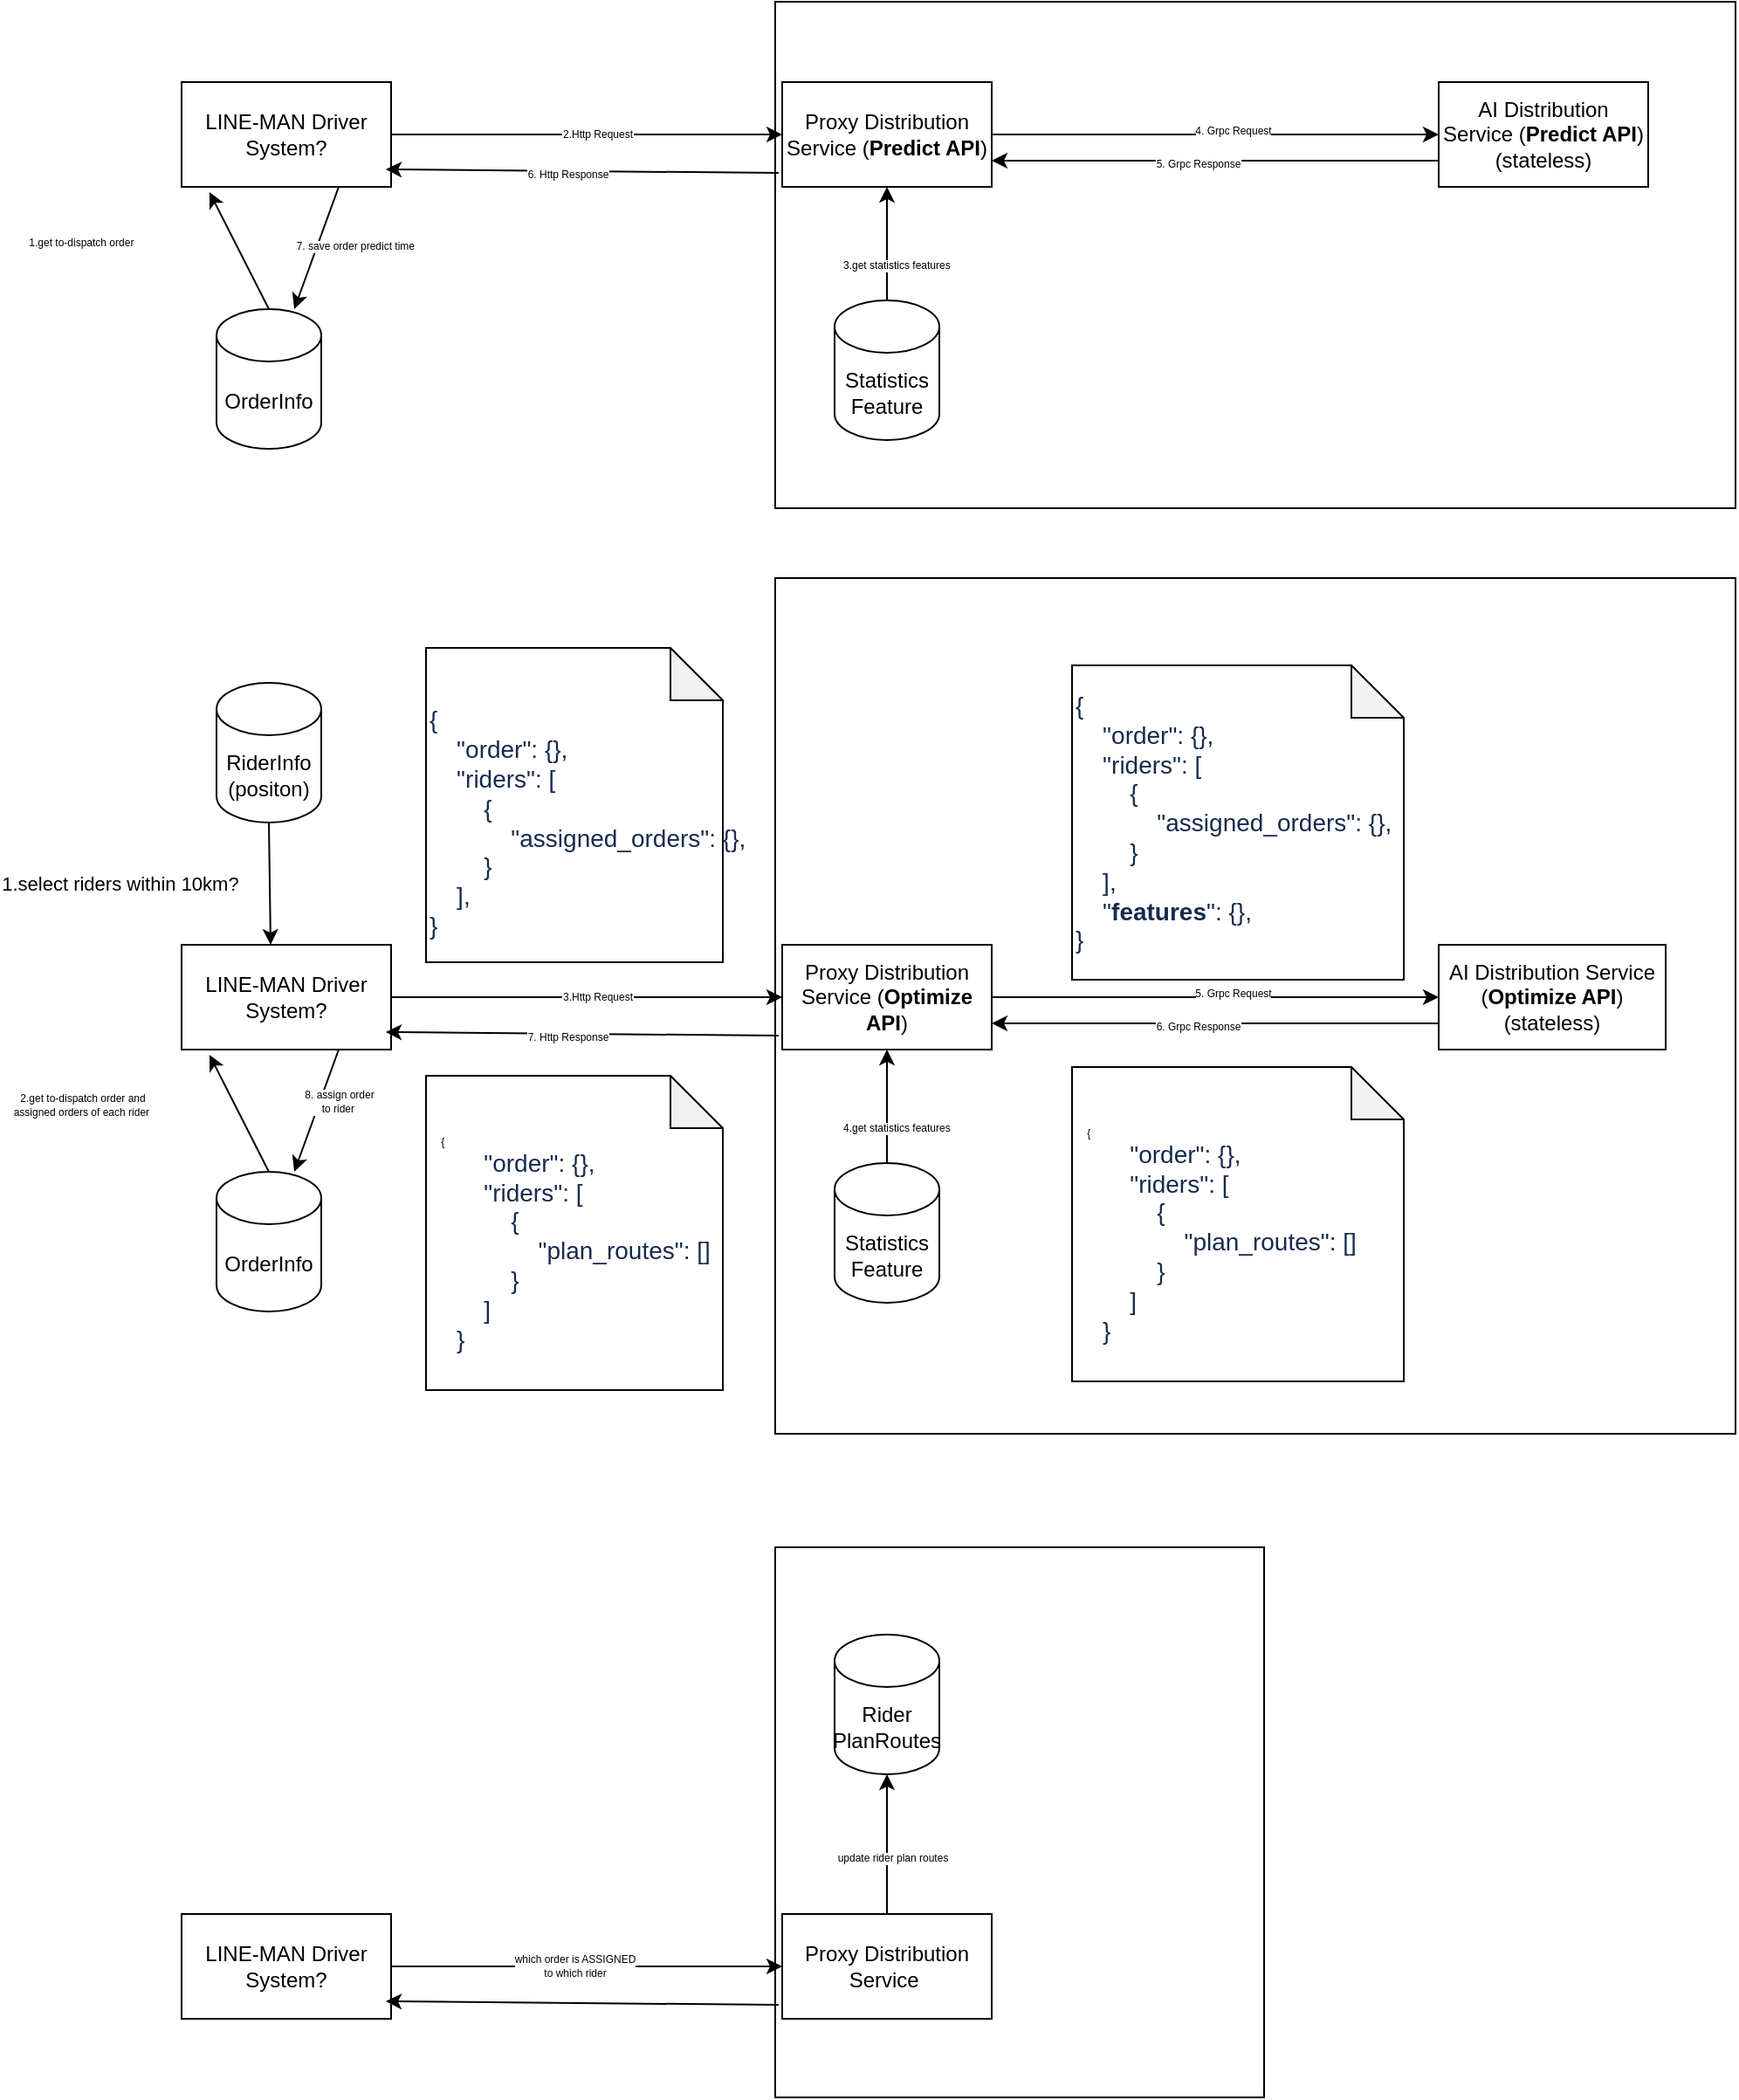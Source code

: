 <mxfile version="15.8.2" type="github">
  <diagram id="UrERXHZdIGTIm_CbAjfe" name="Page-1">
    <mxGraphModel dx="2253" dy="1841" grid="1" gridSize="10" guides="1" tooltips="1" connect="1" arrows="1" fold="1" page="1" pageScale="1" pageWidth="827" pageHeight="1169" math="0" shadow="0">
      <root>
        <mxCell id="0" />
        <mxCell id="1" parent="0" />
        <mxCell id="cH-sBmM9aZV_j8s1_zVg-36" value="" style="rounded=0;whiteSpace=wrap;html=1;fontSize=6;align=left;" parent="1" vertex="1">
          <mxGeometry x="290" y="30" width="550" height="490" as="geometry" />
        </mxCell>
        <mxCell id="cH-sBmM9aZV_j8s1_zVg-25" value="" style="shape=note;whiteSpace=wrap;html=1;backgroundOutline=1;darkOpacity=0.05;fontSize=6;align=left;" parent="1" vertex="1">
          <mxGeometry x="90" y="70" width="170" height="180" as="geometry" />
        </mxCell>
        <mxCell id="cH-sBmM9aZV_j8s1_zVg-1" value="AI Distribution Service (&lt;b&gt;Optimize API&lt;/b&gt;)&lt;br&gt;(stateless)" style="rounded=0;whiteSpace=wrap;html=1;" parent="1" vertex="1">
          <mxGeometry x="670" y="240" width="130" height="60" as="geometry" />
        </mxCell>
        <mxCell id="cH-sBmM9aZV_j8s1_zVg-2" value="Proxy Distribution Service (&lt;b&gt;Optimize API&lt;/b&gt;)" style="rounded=0;whiteSpace=wrap;html=1;" parent="1" vertex="1">
          <mxGeometry x="294" y="240" width="120" height="60" as="geometry" />
        </mxCell>
        <mxCell id="cH-sBmM9aZV_j8s1_zVg-3" value="LINE-MAN Driver System?" style="rounded=0;whiteSpace=wrap;html=1;" parent="1" vertex="1">
          <mxGeometry x="-50" y="240" width="120" height="60" as="geometry" />
        </mxCell>
        <mxCell id="cH-sBmM9aZV_j8s1_zVg-4" value="OrderInfo" style="shape=cylinder3;whiteSpace=wrap;html=1;boundedLbl=1;backgroundOutline=1;size=15;" parent="1" vertex="1">
          <mxGeometry x="-30" y="370" width="60" height="80" as="geometry" />
        </mxCell>
        <mxCell id="cH-sBmM9aZV_j8s1_zVg-5" value="" style="endArrow=classic;html=1;rounded=0;exitX=0.5;exitY=0;exitDx=0;exitDy=0;exitPerimeter=0;entryX=0.133;entryY=1.05;entryDx=0;entryDy=0;entryPerimeter=0;" parent="1" source="cH-sBmM9aZV_j8s1_zVg-4" target="cH-sBmM9aZV_j8s1_zVg-3" edge="1">
          <mxGeometry width="50" height="50" relative="1" as="geometry">
            <mxPoint x="390" y="360" as="sourcePoint" />
            <mxPoint y="300" as="targetPoint" />
          </mxGeometry>
        </mxCell>
        <mxCell id="cH-sBmM9aZV_j8s1_zVg-15" value="2.get to-dispatch order and &lt;br&gt;assigned orders of each rider&amp;nbsp;" style="edgeLabel;html=1;align=center;verticalAlign=middle;resizable=0;points=[];fontSize=6;" parent="cH-sBmM9aZV_j8s1_zVg-5" vertex="1" connectable="0">
          <mxGeometry x="0.014" y="-1" relative="1" as="geometry">
            <mxPoint x="-91" y="-4" as="offset" />
          </mxGeometry>
        </mxCell>
        <mxCell id="cH-sBmM9aZV_j8s1_zVg-6" value="RiderInfo&lt;br&gt;(positon)" style="shape=cylinder3;whiteSpace=wrap;html=1;boundedLbl=1;backgroundOutline=1;size=15;" parent="1" vertex="1">
          <mxGeometry x="-30" y="90" width="60" height="80" as="geometry" />
        </mxCell>
        <mxCell id="cH-sBmM9aZV_j8s1_zVg-7" value="" style="endArrow=classic;html=1;rounded=0;exitX=0.5;exitY=1;exitDx=0;exitDy=0;exitPerimeter=0;entryX=0.425;entryY=0;entryDx=0;entryDy=0;entryPerimeter=0;" parent="1" source="cH-sBmM9aZV_j8s1_zVg-6" target="cH-sBmM9aZV_j8s1_zVg-3" edge="1">
          <mxGeometry width="50" height="50" relative="1" as="geometry">
            <mxPoint x="20" y="380" as="sourcePoint" />
            <mxPoint x="90" y="280" as="targetPoint" />
          </mxGeometry>
        </mxCell>
        <mxCell id="cH-sBmM9aZV_j8s1_zVg-8" value="1.select riders within 10km?&amp;nbsp;" style="edgeLabel;html=1;align=center;verticalAlign=middle;resizable=0;points=[];" parent="cH-sBmM9aZV_j8s1_zVg-7" vertex="1" connectable="0">
          <mxGeometry x="-0.01" relative="1" as="geometry">
            <mxPoint x="-85" as="offset" />
          </mxGeometry>
        </mxCell>
        <mxCell id="cH-sBmM9aZV_j8s1_zVg-9" value="Statistics Feature" style="shape=cylinder3;whiteSpace=wrap;html=1;boundedLbl=1;backgroundOutline=1;size=15;" parent="1" vertex="1">
          <mxGeometry x="324" y="365" width="60" height="80" as="geometry" />
        </mxCell>
        <mxCell id="cH-sBmM9aZV_j8s1_zVg-11" value="" style="endArrow=classic;html=1;rounded=0;exitX=1;exitY=0.5;exitDx=0;exitDy=0;" parent="1" source="cH-sBmM9aZV_j8s1_zVg-2" target="cH-sBmM9aZV_j8s1_zVg-1" edge="1">
          <mxGeometry width="50" height="50" relative="1" as="geometry">
            <mxPoint x="530" y="230" as="sourcePoint" />
            <mxPoint x="580" y="180" as="targetPoint" />
          </mxGeometry>
        </mxCell>
        <mxCell id="cH-sBmM9aZV_j8s1_zVg-21" value="5. Grpc Request" style="edgeLabel;html=1;align=center;verticalAlign=middle;resizable=0;points=[];fontSize=6;" parent="cH-sBmM9aZV_j8s1_zVg-11" vertex="1" connectable="0">
          <mxGeometry x="0.08" y="2" relative="1" as="geometry">
            <mxPoint as="offset" />
          </mxGeometry>
        </mxCell>
        <mxCell id="cH-sBmM9aZV_j8s1_zVg-14" value="" style="endArrow=classic;html=1;rounded=0;exitX=1;exitY=0.5;exitDx=0;exitDy=0;" parent="1" source="cH-sBmM9aZV_j8s1_zVg-3" target="cH-sBmM9aZV_j8s1_zVg-2" edge="1">
          <mxGeometry width="50" height="50" relative="1" as="geometry">
            <mxPoint x="460" y="280" as="sourcePoint" />
            <mxPoint x="660" y="280" as="targetPoint" />
          </mxGeometry>
        </mxCell>
        <mxCell id="cH-sBmM9aZV_j8s1_zVg-16" value="3.Http Request" style="edgeLabel;html=1;align=center;verticalAlign=middle;resizable=0;points=[];fontSize=6;" parent="cH-sBmM9aZV_j8s1_zVg-14" vertex="1" connectable="0">
          <mxGeometry x="0.05" relative="1" as="geometry">
            <mxPoint as="offset" />
          </mxGeometry>
        </mxCell>
        <mxCell id="cH-sBmM9aZV_j8s1_zVg-19" value="" style="endArrow=classic;html=1;rounded=0;exitX=0.5;exitY=0;exitDx=0;exitDy=0;exitPerimeter=0;entryX=0.5;entryY=1;entryDx=0;entryDy=0;" parent="1" source="cH-sBmM9aZV_j8s1_zVg-9" target="cH-sBmM9aZV_j8s1_zVg-2" edge="1">
          <mxGeometry width="50" height="50" relative="1" as="geometry">
            <mxPoint x="350" y="380" as="sourcePoint" />
            <mxPoint x="390" y="300" as="targetPoint" />
          </mxGeometry>
        </mxCell>
        <mxCell id="cH-sBmM9aZV_j8s1_zVg-39" value="4.get statistics features&amp;nbsp;" style="edgeLabel;html=1;align=center;verticalAlign=middle;resizable=0;points=[];fontSize=6;" parent="cH-sBmM9aZV_j8s1_zVg-19" vertex="1" connectable="0">
          <mxGeometry x="-0.021" y="3" relative="1" as="geometry">
            <mxPoint x="9" y="12" as="offset" />
          </mxGeometry>
        </mxCell>
        <mxCell id="cH-sBmM9aZV_j8s1_zVg-22" value="" style="shape=note;whiteSpace=wrap;html=1;backgroundOutline=1;darkOpacity=0.05;fontSize=6;align=left;" parent="1" vertex="1">
          <mxGeometry x="460" y="80" width="190" height="180" as="geometry" />
        </mxCell>
        <mxCell id="cH-sBmM9aZV_j8s1_zVg-13" value="&lt;div&gt;&lt;font color=&quot;#172b4d&quot;&gt;&lt;span style=&quot;font-size: 14px&quot;&gt;{&lt;/span&gt;&lt;/font&gt;&lt;/div&gt;&lt;div&gt;&lt;font color=&quot;#172b4d&quot;&gt;&lt;span style=&quot;font-size: 14px&quot;&gt;&amp;nbsp; &amp;nbsp; &quot;order&quot;: {},&lt;/span&gt;&lt;/font&gt;&lt;/div&gt;&lt;div&gt;&lt;font color=&quot;#172b4d&quot;&gt;&lt;span style=&quot;font-size: 14px&quot;&gt;&amp;nbsp; &amp;nbsp; &quot;riders&quot;: [&lt;/span&gt;&lt;/font&gt;&lt;/div&gt;&lt;div&gt;&lt;font color=&quot;#172b4d&quot;&gt;&lt;span style=&quot;font-size: 14px&quot;&gt;&amp;nbsp; &amp;nbsp; &amp;nbsp; &amp;nbsp; {&lt;/span&gt;&lt;/font&gt;&lt;/div&gt;&lt;div&gt;&lt;font color=&quot;#172b4d&quot;&gt;&lt;span style=&quot;font-size: 14px&quot;&gt;&amp;nbsp; &amp;nbsp; &amp;nbsp; &amp;nbsp; &amp;nbsp; &amp;nbsp; &quot;assigned_orders&quot;: {},&lt;/span&gt;&lt;/font&gt;&lt;/div&gt;&lt;div&gt;&lt;font color=&quot;#172b4d&quot;&gt;&lt;span style=&quot;font-size: 14px&quot;&gt;&amp;nbsp; &amp;nbsp; &amp;nbsp; &amp;nbsp; }&lt;/span&gt;&lt;/font&gt;&lt;/div&gt;&lt;div&gt;&lt;font color=&quot;#172b4d&quot;&gt;&lt;span style=&quot;font-size: 14px&quot;&gt;&amp;nbsp; &amp;nbsp; ],&lt;/span&gt;&lt;/font&gt;&lt;/div&gt;&lt;div&gt;&lt;font color=&quot;#172b4d&quot;&gt;&lt;span style=&quot;font-size: 14px&quot;&gt;&amp;nbsp; &amp;nbsp; &quot;&lt;b&gt;features&lt;/b&gt;&quot;: {},&lt;/span&gt;&lt;/font&gt;&lt;/div&gt;&lt;div&gt;&lt;font color=&quot;#172b4d&quot;&gt;&lt;span style=&quot;font-size: 14px&quot;&gt;}&lt;/span&gt;&lt;/font&gt;&lt;/div&gt;" style="text;html=1;strokeColor=none;fillColor=none;align=left;verticalAlign=middle;whiteSpace=wrap;rounded=0;fontSize=6;" parent="1" vertex="1">
          <mxGeometry x="460" y="80" width="210" height="180" as="geometry" />
        </mxCell>
        <mxCell id="cH-sBmM9aZV_j8s1_zVg-23" value="&lt;div&gt;&lt;font color=&quot;#172b4d&quot;&gt;&lt;span style=&quot;font-size: 14px&quot;&gt;{&lt;/span&gt;&lt;/font&gt;&lt;/div&gt;&lt;div&gt;&lt;font color=&quot;#172b4d&quot;&gt;&lt;span style=&quot;font-size: 14px&quot;&gt;&amp;nbsp; &amp;nbsp; &quot;order&quot;: {},&lt;/span&gt;&lt;/font&gt;&lt;/div&gt;&lt;div&gt;&lt;font color=&quot;#172b4d&quot;&gt;&lt;span style=&quot;font-size: 14px&quot;&gt;&amp;nbsp; &amp;nbsp; &quot;riders&quot;: [&lt;/span&gt;&lt;/font&gt;&lt;/div&gt;&lt;div&gt;&lt;font color=&quot;#172b4d&quot;&gt;&lt;span style=&quot;font-size: 14px&quot;&gt;&amp;nbsp; &amp;nbsp; &amp;nbsp; &amp;nbsp; {&lt;/span&gt;&lt;/font&gt;&lt;/div&gt;&lt;div&gt;&lt;font color=&quot;#172b4d&quot;&gt;&lt;span style=&quot;font-size: 14px&quot;&gt;&amp;nbsp; &amp;nbsp; &amp;nbsp; &amp;nbsp; &amp;nbsp; &amp;nbsp; &quot;assigned_orders&quot;: {},&lt;/span&gt;&lt;/font&gt;&lt;/div&gt;&lt;div&gt;&lt;font color=&quot;#172b4d&quot;&gt;&lt;span style=&quot;font-size: 14px&quot;&gt;&amp;nbsp; &amp;nbsp; &amp;nbsp; &amp;nbsp; }&lt;/span&gt;&lt;/font&gt;&lt;/div&gt;&lt;div&gt;&lt;font color=&quot;#172b4d&quot;&gt;&lt;span style=&quot;font-size: 14px&quot;&gt;&amp;nbsp; &amp;nbsp; ],&lt;/span&gt;&lt;/font&gt;&lt;/div&gt;&lt;div&gt;&lt;font color=&quot;#172b4d&quot;&gt;&lt;span style=&quot;font-size: 14px&quot;&gt;}&lt;/span&gt;&lt;/font&gt;&lt;/div&gt;" style="text;html=1;strokeColor=none;fillColor=none;align=left;verticalAlign=middle;whiteSpace=wrap;rounded=0;fontSize=6;" parent="1" vertex="1">
          <mxGeometry x="90" y="80" width="190" height="180" as="geometry" />
        </mxCell>
        <mxCell id="cH-sBmM9aZV_j8s1_zVg-26" value="" style="endArrow=classic;html=1;rounded=0;entryX=1;entryY=0.75;entryDx=0;entryDy=0;exitX=0;exitY=0.75;exitDx=0;exitDy=0;" parent="1" source="cH-sBmM9aZV_j8s1_zVg-1" target="cH-sBmM9aZV_j8s1_zVg-2" edge="1">
          <mxGeometry width="50" height="50" relative="1" as="geometry">
            <mxPoint x="710" y="380" as="sourcePoint" />
            <mxPoint x="680" y="280" as="targetPoint" />
          </mxGeometry>
        </mxCell>
        <mxCell id="cH-sBmM9aZV_j8s1_zVg-27" value="6. Grpc Response" style="edgeLabel;html=1;align=center;verticalAlign=middle;resizable=0;points=[];fontSize=6;" parent="cH-sBmM9aZV_j8s1_zVg-26" vertex="1" connectable="0">
          <mxGeometry x="0.08" y="2" relative="1" as="geometry">
            <mxPoint as="offset" />
          </mxGeometry>
        </mxCell>
        <mxCell id="cH-sBmM9aZV_j8s1_zVg-28" value="" style="shape=note;whiteSpace=wrap;html=1;backgroundOutline=1;darkOpacity=0.05;fontSize=6;align=left;" parent="1" vertex="1">
          <mxGeometry x="460" y="310" width="190" height="180" as="geometry" />
        </mxCell>
        <mxCell id="cH-sBmM9aZV_j8s1_zVg-29" value="&lt;div&gt;&amp;nbsp; &amp;nbsp; {&lt;/div&gt;&lt;div&gt;&lt;font color=&quot;#172b4d&quot;&gt;&lt;span style=&quot;font-size: 14px&quot;&gt;&amp;nbsp; &amp;nbsp; &amp;nbsp; &amp;nbsp; &quot;order&quot;: {},&lt;/span&gt;&lt;/font&gt;&lt;/div&gt;&lt;div&gt;&lt;font color=&quot;#172b4d&quot;&gt;&lt;span style=&quot;font-size: 14px&quot;&gt;&amp;nbsp; &amp;nbsp; &amp;nbsp; &amp;nbsp; &quot;riders&quot;: [&lt;/span&gt;&lt;/font&gt;&lt;/div&gt;&lt;div&gt;&lt;font color=&quot;#172b4d&quot;&gt;&lt;span style=&quot;font-size: 14px&quot;&gt;&amp;nbsp; &amp;nbsp; &amp;nbsp; &amp;nbsp; &amp;nbsp; &amp;nbsp; {&lt;/span&gt;&lt;/font&gt;&lt;/div&gt;&lt;div&gt;&lt;font color=&quot;#172b4d&quot;&gt;&lt;span style=&quot;font-size: 14px&quot;&gt;&amp;nbsp; &amp;nbsp; &amp;nbsp; &amp;nbsp; &amp;nbsp; &amp;nbsp; &amp;nbsp; &amp;nbsp; &quot;plan_routes&quot;: []&lt;/span&gt;&lt;/font&gt;&lt;/div&gt;&lt;div&gt;&lt;font color=&quot;#172b4d&quot;&gt;&lt;span style=&quot;font-size: 14px&quot;&gt;&amp;nbsp; &amp;nbsp; &amp;nbsp; &amp;nbsp; &amp;nbsp; &amp;nbsp; }&lt;/span&gt;&lt;/font&gt;&lt;/div&gt;&lt;div&gt;&lt;font color=&quot;#172b4d&quot;&gt;&lt;span style=&quot;font-size: 14px&quot;&gt;&amp;nbsp; &amp;nbsp; &amp;nbsp; &amp;nbsp; ]&lt;/span&gt;&lt;/font&gt;&lt;/div&gt;&lt;div&gt;&lt;font color=&quot;#172b4d&quot;&gt;&lt;span style=&quot;font-size: 14px&quot;&gt;&amp;nbsp; &amp;nbsp; }&lt;/span&gt;&lt;/font&gt;&lt;/div&gt;&lt;div&gt;&lt;br&gt;&lt;/div&gt;" style="text;html=1;strokeColor=none;fillColor=none;align=left;verticalAlign=middle;whiteSpace=wrap;rounded=0;fontSize=6;" parent="1" vertex="1">
          <mxGeometry x="460" y="320" width="210" height="180" as="geometry" />
        </mxCell>
        <mxCell id="cH-sBmM9aZV_j8s1_zVg-30" value="" style="endArrow=classic;html=1;rounded=0;entryX=1;entryY=0.75;entryDx=0;entryDy=0;exitX=-0.017;exitY=0.867;exitDx=0;exitDy=0;exitPerimeter=0;" parent="1" source="cH-sBmM9aZV_j8s1_zVg-2" edge="1">
          <mxGeometry width="50" height="50" relative="1" as="geometry">
            <mxPoint x="290" y="290" as="sourcePoint" />
            <mxPoint x="67" y="290" as="targetPoint" />
          </mxGeometry>
        </mxCell>
        <mxCell id="cH-sBmM9aZV_j8s1_zVg-31" value="7. Http Response" style="edgeLabel;html=1;align=center;verticalAlign=middle;resizable=0;points=[];fontSize=6;" parent="cH-sBmM9aZV_j8s1_zVg-30" vertex="1" connectable="0">
          <mxGeometry x="0.08" y="2" relative="1" as="geometry">
            <mxPoint as="offset" />
          </mxGeometry>
        </mxCell>
        <mxCell id="cH-sBmM9aZV_j8s1_zVg-32" value="" style="shape=note;whiteSpace=wrap;html=1;backgroundOutline=1;darkOpacity=0.05;fontSize=6;align=left;" parent="1" vertex="1">
          <mxGeometry x="90" y="315" width="170" height="180" as="geometry" />
        </mxCell>
        <mxCell id="cH-sBmM9aZV_j8s1_zVg-33" value="&lt;div&gt;&amp;nbsp; &amp;nbsp; {&lt;/div&gt;&lt;div&gt;&lt;font color=&quot;#172b4d&quot;&gt;&lt;span style=&quot;font-size: 14px&quot;&gt;&amp;nbsp; &amp;nbsp; &amp;nbsp; &amp;nbsp; &quot;order&quot;: {},&lt;/span&gt;&lt;/font&gt;&lt;/div&gt;&lt;div&gt;&lt;font color=&quot;#172b4d&quot;&gt;&lt;span style=&quot;font-size: 14px&quot;&gt;&amp;nbsp; &amp;nbsp; &amp;nbsp; &amp;nbsp; &quot;riders&quot;: [&lt;/span&gt;&lt;/font&gt;&lt;/div&gt;&lt;div&gt;&lt;font color=&quot;#172b4d&quot;&gt;&lt;span style=&quot;font-size: 14px&quot;&gt;&amp;nbsp; &amp;nbsp; &amp;nbsp; &amp;nbsp; &amp;nbsp; &amp;nbsp; {&lt;/span&gt;&lt;/font&gt;&lt;/div&gt;&lt;div&gt;&lt;font color=&quot;#172b4d&quot;&gt;&lt;span style=&quot;font-size: 14px&quot;&gt;&amp;nbsp; &amp;nbsp; &amp;nbsp; &amp;nbsp; &amp;nbsp; &amp;nbsp; &amp;nbsp; &amp;nbsp; &quot;plan_routes&quot;: []&lt;/span&gt;&lt;/font&gt;&lt;/div&gt;&lt;div&gt;&lt;font color=&quot;#172b4d&quot;&gt;&lt;span style=&quot;font-size: 14px&quot;&gt;&amp;nbsp; &amp;nbsp; &amp;nbsp; &amp;nbsp; &amp;nbsp; &amp;nbsp; }&lt;/span&gt;&lt;/font&gt;&lt;/div&gt;&lt;div&gt;&lt;font color=&quot;#172b4d&quot;&gt;&lt;span style=&quot;font-size: 14px&quot;&gt;&amp;nbsp; &amp;nbsp; &amp;nbsp; &amp;nbsp; ]&lt;/span&gt;&lt;/font&gt;&lt;/div&gt;&lt;div&gt;&lt;font color=&quot;#172b4d&quot;&gt;&lt;span style=&quot;font-size: 14px&quot;&gt;&amp;nbsp; &amp;nbsp; }&lt;/span&gt;&lt;/font&gt;&lt;/div&gt;&lt;div&gt;&lt;br&gt;&lt;/div&gt;" style="text;html=1;strokeColor=none;fillColor=none;align=left;verticalAlign=middle;whiteSpace=wrap;rounded=0;fontSize=6;" parent="1" vertex="1">
          <mxGeometry x="90" y="325" width="170" height="180" as="geometry" />
        </mxCell>
        <mxCell id="cH-sBmM9aZV_j8s1_zVg-43" value="8. assign order &lt;br&gt;to rider&amp;nbsp;" style="endArrow=classic;html=1;rounded=0;fontSize=6;exitX=0.75;exitY=1;exitDx=0;exitDy=0;" parent="1" source="cH-sBmM9aZV_j8s1_zVg-3" target="cH-sBmM9aZV_j8s1_zVg-4" edge="1">
          <mxGeometry x="-0.243" y="10" width="50" height="50" relative="1" as="geometry">
            <mxPoint x="-50" y="570" as="sourcePoint" />
            <mxPoint x="60" y="410" as="targetPoint" />
            <mxPoint as="offset" />
          </mxGeometry>
        </mxCell>
        <mxCell id="cH-sBmM9aZV_j8s1_zVg-44" value="" style="rounded=0;whiteSpace=wrap;html=1;fontSize=6;align=left;" parent="1" vertex="1">
          <mxGeometry x="290" y="585" width="280" height="315" as="geometry" />
        </mxCell>
        <mxCell id="cH-sBmM9aZV_j8s1_zVg-47" value="Proxy Distribution Service&amp;nbsp;" style="rounded=0;whiteSpace=wrap;html=1;" parent="1" vertex="1">
          <mxGeometry x="294" y="795" width="120" height="60" as="geometry" />
        </mxCell>
        <mxCell id="cH-sBmM9aZV_j8s1_zVg-48" value="LINE-MAN Driver System?" style="rounded=0;whiteSpace=wrap;html=1;" parent="1" vertex="1">
          <mxGeometry x="-50" y="795" width="120" height="60" as="geometry" />
        </mxCell>
        <mxCell id="cH-sBmM9aZV_j8s1_zVg-56" value="Rider&lt;br&gt;PlanRoutes" style="shape=cylinder3;whiteSpace=wrap;html=1;boundedLbl=1;backgroundOutline=1;size=15;" parent="1" vertex="1">
          <mxGeometry x="324" y="635" width="60" height="80" as="geometry" />
        </mxCell>
        <mxCell id="cH-sBmM9aZV_j8s1_zVg-59" value="" style="endArrow=classic;html=1;rounded=0;exitX=1;exitY=0.5;exitDx=0;exitDy=0;" parent="1" source="cH-sBmM9aZV_j8s1_zVg-48" target="cH-sBmM9aZV_j8s1_zVg-47" edge="1">
          <mxGeometry width="50" height="50" relative="1" as="geometry">
            <mxPoint x="460" y="835" as="sourcePoint" />
            <mxPoint x="660" y="835" as="targetPoint" />
          </mxGeometry>
        </mxCell>
        <mxCell id="cH-sBmM9aZV_j8s1_zVg-60" value="which order is ASSIGNED&lt;br&gt;to which rider" style="edgeLabel;html=1;align=center;verticalAlign=middle;resizable=0;points=[];fontSize=6;" parent="cH-sBmM9aZV_j8s1_zVg-59" vertex="1" connectable="0">
          <mxGeometry x="0.05" relative="1" as="geometry">
            <mxPoint x="-13" as="offset" />
          </mxGeometry>
        </mxCell>
        <mxCell id="cH-sBmM9aZV_j8s1_zVg-61" value="" style="endArrow=classic;html=1;rounded=0;entryX=0.5;entryY=1;entryDx=0;entryDy=0;entryPerimeter=0;exitX=0.5;exitY=0;exitDx=0;exitDy=0;" parent="1" source="cH-sBmM9aZV_j8s1_zVg-47" target="cH-sBmM9aZV_j8s1_zVg-56" edge="1">
          <mxGeometry width="50" height="50" relative="1" as="geometry">
            <mxPoint x="320" y="935" as="sourcePoint" />
            <mxPoint x="430" y="865" as="targetPoint" />
          </mxGeometry>
        </mxCell>
        <mxCell id="cH-sBmM9aZV_j8s1_zVg-79" value="update rider plan routes&lt;br&gt;" style="edgeLabel;html=1;align=center;verticalAlign=middle;resizable=0;points=[];fontSize=6;" parent="cH-sBmM9aZV_j8s1_zVg-61" vertex="1" connectable="0">
          <mxGeometry x="-0.2" y="-3" relative="1" as="geometry">
            <mxPoint as="offset" />
          </mxGeometry>
        </mxCell>
        <mxCell id="cH-sBmM9aZV_j8s1_zVg-72" value="" style="endArrow=classic;html=1;rounded=0;entryX=1;entryY=0.75;entryDx=0;entryDy=0;exitX=-0.017;exitY=0.867;exitDx=0;exitDy=0;exitPerimeter=0;" parent="1" source="cH-sBmM9aZV_j8s1_zVg-47" edge="1">
          <mxGeometry width="50" height="50" relative="1" as="geometry">
            <mxPoint x="290" y="845" as="sourcePoint" />
            <mxPoint x="67" y="845" as="targetPoint" />
          </mxGeometry>
        </mxCell>
        <mxCell id="Hgnv39hh0aSXIoxlsFgb-1" value="" style="rounded=0;whiteSpace=wrap;html=1;fontSize=6;align=left;" parent="1" vertex="1">
          <mxGeometry x="290" y="-300" width="550" height="290" as="geometry" />
        </mxCell>
        <mxCell id="Hgnv39hh0aSXIoxlsFgb-3" value="AI Distribution Service (&lt;b&gt;Predict API&lt;/b&gt;)&lt;br&gt;(stateless)" style="rounded=0;whiteSpace=wrap;html=1;" parent="1" vertex="1">
          <mxGeometry x="670" y="-254" width="120" height="60" as="geometry" />
        </mxCell>
        <mxCell id="Hgnv39hh0aSXIoxlsFgb-4" value="Proxy Distribution Service (&lt;b&gt;Predict API&lt;/b&gt;)" style="rounded=0;whiteSpace=wrap;html=1;" parent="1" vertex="1">
          <mxGeometry x="294" y="-254" width="120" height="60" as="geometry" />
        </mxCell>
        <mxCell id="Hgnv39hh0aSXIoxlsFgb-5" value="LINE-MAN Driver System?" style="rounded=0;whiteSpace=wrap;html=1;" parent="1" vertex="1">
          <mxGeometry x="-50" y="-254" width="120" height="60" as="geometry" />
        </mxCell>
        <mxCell id="Hgnv39hh0aSXIoxlsFgb-6" value="OrderInfo" style="shape=cylinder3;whiteSpace=wrap;html=1;boundedLbl=1;backgroundOutline=1;size=15;" parent="1" vertex="1">
          <mxGeometry x="-30" y="-124" width="60" height="80" as="geometry" />
        </mxCell>
        <mxCell id="Hgnv39hh0aSXIoxlsFgb-7" value="" style="endArrow=classic;html=1;rounded=0;exitX=0.5;exitY=0;exitDx=0;exitDy=0;exitPerimeter=0;entryX=0.133;entryY=1.05;entryDx=0;entryDy=0;entryPerimeter=0;" parent="1" source="Hgnv39hh0aSXIoxlsFgb-6" target="Hgnv39hh0aSXIoxlsFgb-5" edge="1">
          <mxGeometry width="50" height="50" relative="1" as="geometry">
            <mxPoint x="390" y="-134" as="sourcePoint" />
            <mxPoint x="-1.776e-15" y="-194" as="targetPoint" />
          </mxGeometry>
        </mxCell>
        <mxCell id="Hgnv39hh0aSXIoxlsFgb-8" value="1.get to-dispatch order&amp;nbsp;" style="edgeLabel;html=1;align=center;verticalAlign=middle;resizable=0;points=[];fontSize=6;" parent="Hgnv39hh0aSXIoxlsFgb-7" vertex="1" connectable="0">
          <mxGeometry x="0.014" y="-1" relative="1" as="geometry">
            <mxPoint x="-91" y="-4" as="offset" />
          </mxGeometry>
        </mxCell>
        <mxCell id="Hgnv39hh0aSXIoxlsFgb-12" value="Statistics Feature" style="shape=cylinder3;whiteSpace=wrap;html=1;boundedLbl=1;backgroundOutline=1;size=15;" parent="1" vertex="1">
          <mxGeometry x="324" y="-129" width="60" height="80" as="geometry" />
        </mxCell>
        <mxCell id="Hgnv39hh0aSXIoxlsFgb-14" value="" style="endArrow=classic;html=1;rounded=0;exitX=1;exitY=0.5;exitDx=0;exitDy=0;" parent="1" source="Hgnv39hh0aSXIoxlsFgb-4" target="Hgnv39hh0aSXIoxlsFgb-3" edge="1">
          <mxGeometry width="50" height="50" relative="1" as="geometry">
            <mxPoint x="530" y="-264" as="sourcePoint" />
            <mxPoint x="580" y="-314" as="targetPoint" />
          </mxGeometry>
        </mxCell>
        <mxCell id="Hgnv39hh0aSXIoxlsFgb-15" value="4. Grpc Request" style="edgeLabel;html=1;align=center;verticalAlign=middle;resizable=0;points=[];fontSize=6;" parent="Hgnv39hh0aSXIoxlsFgb-14" vertex="1" connectable="0">
          <mxGeometry x="0.08" y="2" relative="1" as="geometry">
            <mxPoint as="offset" />
          </mxGeometry>
        </mxCell>
        <mxCell id="Hgnv39hh0aSXIoxlsFgb-16" value="" style="endArrow=classic;html=1;rounded=0;exitX=1;exitY=0.5;exitDx=0;exitDy=0;" parent="1" source="Hgnv39hh0aSXIoxlsFgb-5" target="Hgnv39hh0aSXIoxlsFgb-4" edge="1">
          <mxGeometry width="50" height="50" relative="1" as="geometry">
            <mxPoint x="460" y="-214" as="sourcePoint" />
            <mxPoint x="660" y="-214" as="targetPoint" />
          </mxGeometry>
        </mxCell>
        <mxCell id="Hgnv39hh0aSXIoxlsFgb-17" value="2.Http Request" style="edgeLabel;html=1;align=center;verticalAlign=middle;resizable=0;points=[];fontSize=6;" parent="Hgnv39hh0aSXIoxlsFgb-16" vertex="1" connectable="0">
          <mxGeometry x="0.05" relative="1" as="geometry">
            <mxPoint as="offset" />
          </mxGeometry>
        </mxCell>
        <mxCell id="Hgnv39hh0aSXIoxlsFgb-20" value="" style="endArrow=classic;html=1;rounded=0;exitX=0.5;exitY=0;exitDx=0;exitDy=0;exitPerimeter=0;entryX=0.5;entryY=1;entryDx=0;entryDy=0;" parent="1" source="Hgnv39hh0aSXIoxlsFgb-12" target="Hgnv39hh0aSXIoxlsFgb-4" edge="1">
          <mxGeometry width="50" height="50" relative="1" as="geometry">
            <mxPoint x="350" y="-114" as="sourcePoint" />
            <mxPoint x="390" y="-194" as="targetPoint" />
          </mxGeometry>
        </mxCell>
        <mxCell id="Hgnv39hh0aSXIoxlsFgb-21" value="3.get statistics features&amp;nbsp;" style="edgeLabel;html=1;align=center;verticalAlign=middle;resizable=0;points=[];fontSize=6;" parent="Hgnv39hh0aSXIoxlsFgb-20" vertex="1" connectable="0">
          <mxGeometry x="-0.021" y="3" relative="1" as="geometry">
            <mxPoint x="9" y="12" as="offset" />
          </mxGeometry>
        </mxCell>
        <mxCell id="Hgnv39hh0aSXIoxlsFgb-25" value="" style="endArrow=classic;html=1;rounded=0;entryX=1;entryY=0.75;entryDx=0;entryDy=0;exitX=0;exitY=0.75;exitDx=0;exitDy=0;" parent="1" source="Hgnv39hh0aSXIoxlsFgb-3" target="Hgnv39hh0aSXIoxlsFgb-4" edge="1">
          <mxGeometry width="50" height="50" relative="1" as="geometry">
            <mxPoint x="710" y="-114" as="sourcePoint" />
            <mxPoint x="680" y="-214" as="targetPoint" />
          </mxGeometry>
        </mxCell>
        <mxCell id="Hgnv39hh0aSXIoxlsFgb-26" value="5. Grpc Response" style="edgeLabel;html=1;align=center;verticalAlign=middle;resizable=0;points=[];fontSize=6;" parent="Hgnv39hh0aSXIoxlsFgb-25" vertex="1" connectable="0">
          <mxGeometry x="0.08" y="2" relative="1" as="geometry">
            <mxPoint as="offset" />
          </mxGeometry>
        </mxCell>
        <mxCell id="Hgnv39hh0aSXIoxlsFgb-29" value="" style="endArrow=classic;html=1;rounded=0;entryX=1;entryY=0.75;entryDx=0;entryDy=0;exitX=-0.017;exitY=0.867;exitDx=0;exitDy=0;exitPerimeter=0;" parent="1" source="Hgnv39hh0aSXIoxlsFgb-4" edge="1">
          <mxGeometry width="50" height="50" relative="1" as="geometry">
            <mxPoint x="290" y="-204" as="sourcePoint" />
            <mxPoint x="67" y="-204" as="targetPoint" />
          </mxGeometry>
        </mxCell>
        <mxCell id="Hgnv39hh0aSXIoxlsFgb-30" value="6. Http Response" style="edgeLabel;html=1;align=center;verticalAlign=middle;resizable=0;points=[];fontSize=6;" parent="Hgnv39hh0aSXIoxlsFgb-29" vertex="1" connectable="0">
          <mxGeometry x="0.08" y="2" relative="1" as="geometry">
            <mxPoint as="offset" />
          </mxGeometry>
        </mxCell>
        <mxCell id="Hgnv39hh0aSXIoxlsFgb-35" value="7. save order predict time&amp;nbsp;" style="endArrow=classic;html=1;rounded=0;fontSize=6;exitX=0.75;exitY=1;exitDx=0;exitDy=0;" parent="1" source="Hgnv39hh0aSXIoxlsFgb-5" target="Hgnv39hh0aSXIoxlsFgb-6" edge="1">
          <mxGeometry x="-0.234" y="21" width="50" height="50" relative="1" as="geometry">
            <mxPoint x="-50" y="76" as="sourcePoint" />
            <mxPoint x="60" y="-84" as="targetPoint" />
            <mxPoint as="offset" />
          </mxGeometry>
        </mxCell>
      </root>
    </mxGraphModel>
  </diagram>
</mxfile>
